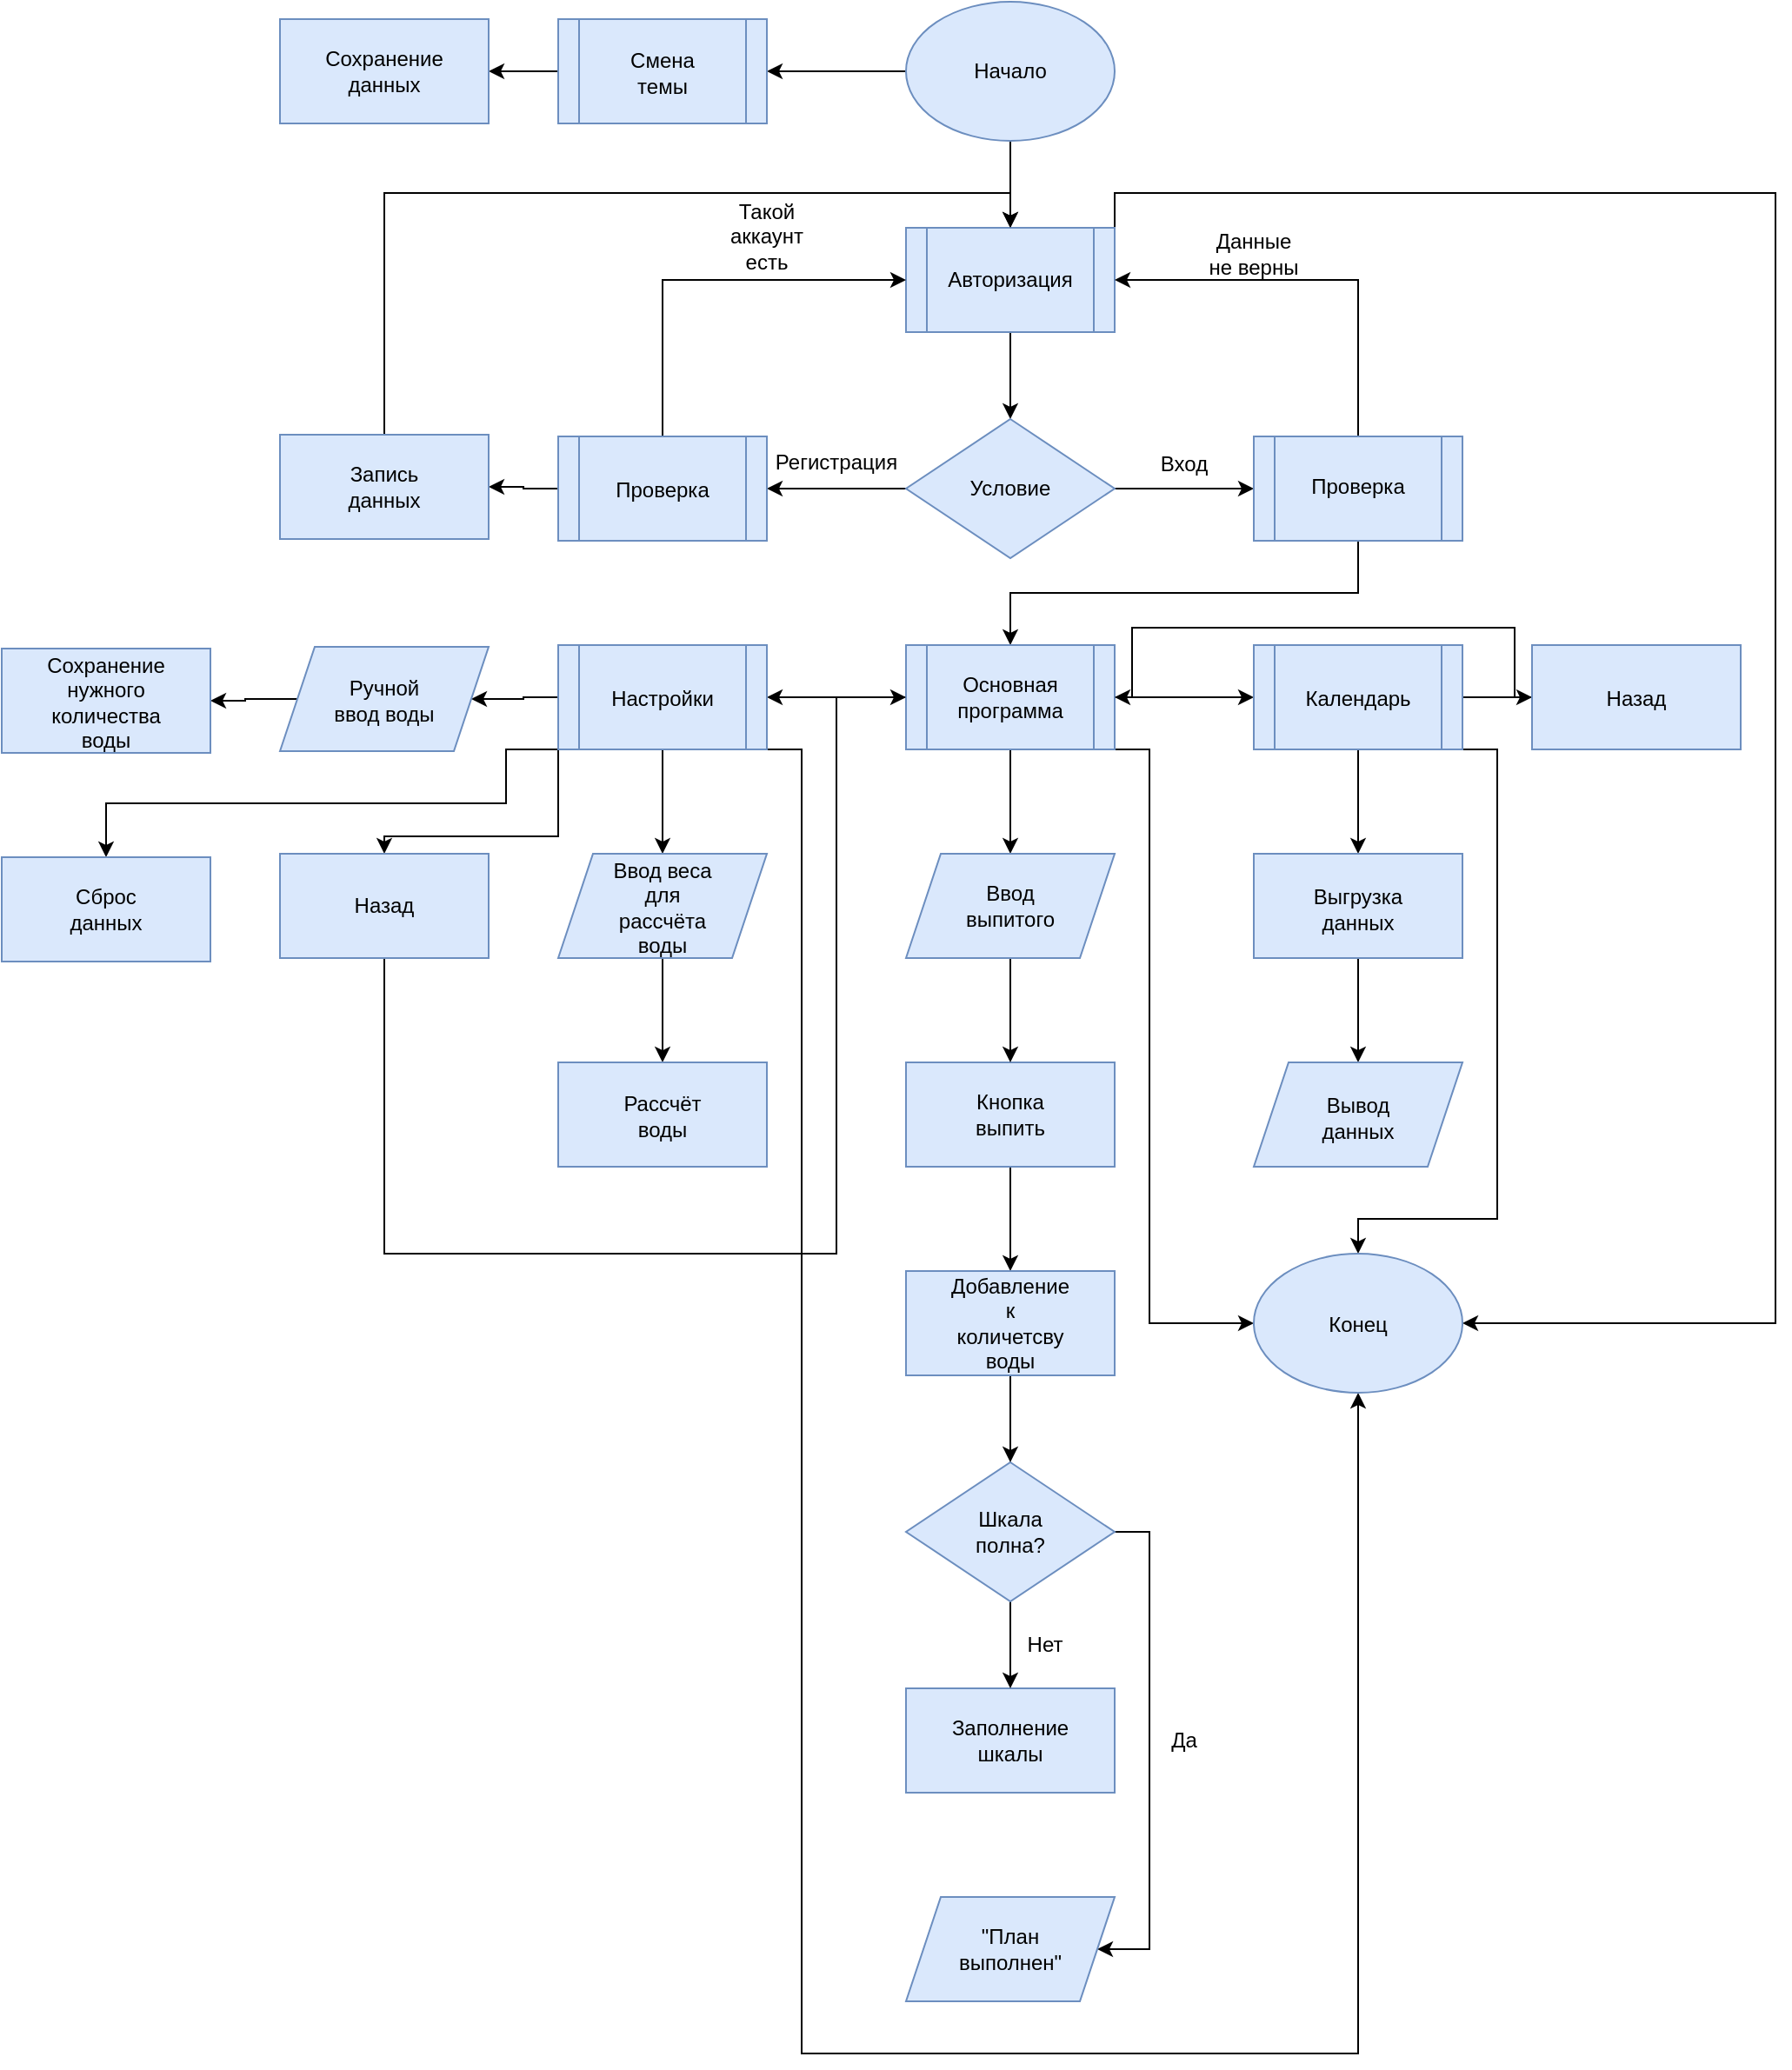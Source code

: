 <mxfile version="26.0.16">
  <diagram name="Страница — 1" id="RqVbXCjiGJVNsj5cmHAD">
    <mxGraphModel dx="2232" dy="958" grid="1" gridSize="10" guides="1" tooltips="1" connect="1" arrows="1" fold="1" page="1" pageScale="1" pageWidth="827" pageHeight="1169" math="0" shadow="0">
      <root>
        <mxCell id="0" />
        <mxCell id="1" parent="0" />
        <mxCell id="w1-309nOg3SuBNc0wY5J-60" style="edgeStyle=orthogonalEdgeStyle;rounded=0;orthogonalLoop=1;jettySize=auto;html=1;exitX=0;exitY=0.5;exitDx=0;exitDy=0;entryX=1;entryY=0.5;entryDx=0;entryDy=0;" edge="1" parent="1" source="w1-309nOg3SuBNc0wY5J-1" target="w1-309nOg3SuBNc0wY5J-16">
          <mxGeometry relative="1" as="geometry" />
        </mxCell>
        <mxCell id="w1-309nOg3SuBNc0wY5J-62" style="edgeStyle=orthogonalEdgeStyle;rounded=0;orthogonalLoop=1;jettySize=auto;html=1;exitX=0.5;exitY=1;exitDx=0;exitDy=0;entryX=0.5;entryY=0;entryDx=0;entryDy=0;" edge="1" parent="1" source="w1-309nOg3SuBNc0wY5J-1" target="w1-309nOg3SuBNc0wY5J-3">
          <mxGeometry relative="1" as="geometry" />
        </mxCell>
        <mxCell id="w1-309nOg3SuBNc0wY5J-1" value="" style="ellipse;whiteSpace=wrap;html=1;fillColor=#dae8fc;strokeColor=#6c8ebf;" vertex="1" parent="1">
          <mxGeometry x="360" width="120" height="80" as="geometry" />
        </mxCell>
        <mxCell id="w1-309nOg3SuBNc0wY5J-2" value="Начало" style="text;html=1;align=center;verticalAlign=middle;whiteSpace=wrap;rounded=0;" vertex="1" parent="1">
          <mxGeometry x="390" y="25" width="60" height="30" as="geometry" />
        </mxCell>
        <mxCell id="w1-309nOg3SuBNc0wY5J-63" style="edgeStyle=orthogonalEdgeStyle;rounded=0;orthogonalLoop=1;jettySize=auto;html=1;exitX=0.5;exitY=1;exitDx=0;exitDy=0;entryX=0.5;entryY=0;entryDx=0;entryDy=0;" edge="1" parent="1" source="w1-309nOg3SuBNc0wY5J-3" target="w1-309nOg3SuBNc0wY5J-5">
          <mxGeometry relative="1" as="geometry" />
        </mxCell>
        <mxCell id="w1-309nOg3SuBNc0wY5J-104" style="edgeStyle=orthogonalEdgeStyle;rounded=0;orthogonalLoop=1;jettySize=auto;html=1;exitX=1;exitY=0;exitDx=0;exitDy=0;entryX=1;entryY=0.5;entryDx=0;entryDy=0;" edge="1" parent="1" source="w1-309nOg3SuBNc0wY5J-3" target="w1-309nOg3SuBNc0wY5J-99">
          <mxGeometry relative="1" as="geometry">
            <Array as="points">
              <mxPoint x="480" y="110" />
              <mxPoint x="860" y="110" />
              <mxPoint x="860" y="760" />
            </Array>
          </mxGeometry>
        </mxCell>
        <mxCell id="w1-309nOg3SuBNc0wY5J-3" value="" style="shape=process;whiteSpace=wrap;html=1;backgroundOutline=1;fillColor=#dae8fc;strokeColor=#6c8ebf;" vertex="1" parent="1">
          <mxGeometry x="360" y="130" width="120" height="60" as="geometry" />
        </mxCell>
        <mxCell id="w1-309nOg3SuBNc0wY5J-4" value="Авторизация" style="text;html=1;align=center;verticalAlign=middle;whiteSpace=wrap;rounded=0;" vertex="1" parent="1">
          <mxGeometry x="390" y="145" width="60" height="30" as="geometry" />
        </mxCell>
        <mxCell id="w1-309nOg3SuBNc0wY5J-65" style="edgeStyle=orthogonalEdgeStyle;rounded=0;orthogonalLoop=1;jettySize=auto;html=1;exitX=0;exitY=0.5;exitDx=0;exitDy=0;entryX=1;entryY=0.5;entryDx=0;entryDy=0;" edge="1" parent="1" source="w1-309nOg3SuBNc0wY5J-5" target="w1-309nOg3SuBNc0wY5J-7">
          <mxGeometry relative="1" as="geometry" />
        </mxCell>
        <mxCell id="w1-309nOg3SuBNc0wY5J-66" style="edgeStyle=orthogonalEdgeStyle;rounded=0;orthogonalLoop=1;jettySize=auto;html=1;exitX=1;exitY=0.5;exitDx=0;exitDy=0;entryX=0;entryY=0.5;entryDx=0;entryDy=0;" edge="1" parent="1" source="w1-309nOg3SuBNc0wY5J-5" target="w1-309nOg3SuBNc0wY5J-9">
          <mxGeometry relative="1" as="geometry" />
        </mxCell>
        <mxCell id="w1-309nOg3SuBNc0wY5J-5" value="" style="rhombus;whiteSpace=wrap;html=1;fillColor=#dae8fc;strokeColor=#6c8ebf;" vertex="1" parent="1">
          <mxGeometry x="360" y="240" width="120" height="80" as="geometry" />
        </mxCell>
        <mxCell id="w1-309nOg3SuBNc0wY5J-6" value="Условие" style="text;html=1;align=center;verticalAlign=middle;whiteSpace=wrap;rounded=0;" vertex="1" parent="1">
          <mxGeometry x="390" y="265" width="60" height="30" as="geometry" />
        </mxCell>
        <mxCell id="w1-309nOg3SuBNc0wY5J-68" style="edgeStyle=orthogonalEdgeStyle;rounded=0;orthogonalLoop=1;jettySize=auto;html=1;exitX=0.5;exitY=0;exitDx=0;exitDy=0;entryX=0;entryY=0.5;entryDx=0;entryDy=0;" edge="1" parent="1" source="w1-309nOg3SuBNc0wY5J-7" target="w1-309nOg3SuBNc0wY5J-3">
          <mxGeometry relative="1" as="geometry" />
        </mxCell>
        <mxCell id="w1-309nOg3SuBNc0wY5J-69" style="edgeStyle=orthogonalEdgeStyle;rounded=0;orthogonalLoop=1;jettySize=auto;html=1;exitX=0;exitY=0.5;exitDx=0;exitDy=0;entryX=1;entryY=0.5;entryDx=0;entryDy=0;" edge="1" parent="1" source="w1-309nOg3SuBNc0wY5J-7" target="w1-309nOg3SuBNc0wY5J-13">
          <mxGeometry relative="1" as="geometry" />
        </mxCell>
        <mxCell id="w1-309nOg3SuBNc0wY5J-7" value="" style="shape=process;whiteSpace=wrap;html=1;backgroundOutline=1;fillColor=#dae8fc;strokeColor=#6c8ebf;" vertex="1" parent="1">
          <mxGeometry x="160" y="250" width="120" height="60" as="geometry" />
        </mxCell>
        <mxCell id="w1-309nOg3SuBNc0wY5J-8" value="Проверка" style="text;html=1;align=center;verticalAlign=middle;whiteSpace=wrap;rounded=0;" vertex="1" parent="1">
          <mxGeometry x="190" y="266" width="60" height="30" as="geometry" />
        </mxCell>
        <mxCell id="w1-309nOg3SuBNc0wY5J-67" style="edgeStyle=orthogonalEdgeStyle;rounded=0;orthogonalLoop=1;jettySize=auto;html=1;exitX=0.5;exitY=0;exitDx=0;exitDy=0;entryX=1;entryY=0.5;entryDx=0;entryDy=0;" edge="1" parent="1" source="w1-309nOg3SuBNc0wY5J-9" target="w1-309nOg3SuBNc0wY5J-3">
          <mxGeometry relative="1" as="geometry" />
        </mxCell>
        <mxCell id="w1-309nOg3SuBNc0wY5J-72" style="edgeStyle=orthogonalEdgeStyle;rounded=0;orthogonalLoop=1;jettySize=auto;html=1;exitX=0.5;exitY=1;exitDx=0;exitDy=0;entryX=0.5;entryY=0;entryDx=0;entryDy=0;" edge="1" parent="1" source="w1-309nOg3SuBNc0wY5J-9" target="w1-309nOg3SuBNc0wY5J-19">
          <mxGeometry relative="1" as="geometry" />
        </mxCell>
        <mxCell id="w1-309nOg3SuBNc0wY5J-9" value="" style="shape=process;whiteSpace=wrap;html=1;backgroundOutline=1;fillColor=#dae8fc;strokeColor=#6c8ebf;" vertex="1" parent="1">
          <mxGeometry x="560" y="250" width="120" height="60" as="geometry" />
        </mxCell>
        <mxCell id="w1-309nOg3SuBNc0wY5J-10" value="Проверка" style="text;html=1;align=center;verticalAlign=middle;whiteSpace=wrap;rounded=0;" vertex="1" parent="1">
          <mxGeometry x="590" y="264" width="60" height="30" as="geometry" />
        </mxCell>
        <mxCell id="w1-309nOg3SuBNc0wY5J-11" value="Регистрация" style="text;html=1;align=center;verticalAlign=middle;whiteSpace=wrap;rounded=0;" vertex="1" parent="1">
          <mxGeometry x="290" y="250" width="60" height="30" as="geometry" />
        </mxCell>
        <mxCell id="w1-309nOg3SuBNc0wY5J-12" value="Вход" style="text;html=1;align=center;verticalAlign=middle;whiteSpace=wrap;rounded=0;" vertex="1" parent="1">
          <mxGeometry x="490" y="251" width="60" height="30" as="geometry" />
        </mxCell>
        <mxCell id="w1-309nOg3SuBNc0wY5J-71" style="edgeStyle=orthogonalEdgeStyle;rounded=0;orthogonalLoop=1;jettySize=auto;html=1;exitX=0.5;exitY=0;exitDx=0;exitDy=0;entryX=0.5;entryY=0;entryDx=0;entryDy=0;" edge="1" parent="1" source="w1-309nOg3SuBNc0wY5J-13" target="w1-309nOg3SuBNc0wY5J-3">
          <mxGeometry relative="1" as="geometry" />
        </mxCell>
        <mxCell id="w1-309nOg3SuBNc0wY5J-13" value="" style="rounded=0;whiteSpace=wrap;html=1;fillColor=#dae8fc;strokeColor=#6c8ebf;" vertex="1" parent="1">
          <mxGeometry y="249" width="120" height="60" as="geometry" />
        </mxCell>
        <mxCell id="w1-309nOg3SuBNc0wY5J-14" value="Запись данных" style="text;html=1;align=center;verticalAlign=middle;whiteSpace=wrap;rounded=0;" vertex="1" parent="1">
          <mxGeometry x="30" y="264" width="60" height="30" as="geometry" />
        </mxCell>
        <mxCell id="w1-309nOg3SuBNc0wY5J-15" value="Такой аккаунт есть" style="text;html=1;align=center;verticalAlign=middle;whiteSpace=wrap;rounded=0;" vertex="1" parent="1">
          <mxGeometry x="250" y="120" width="60" height="30" as="geometry" />
        </mxCell>
        <mxCell id="w1-309nOg3SuBNc0wY5J-61" style="edgeStyle=orthogonalEdgeStyle;rounded=0;orthogonalLoop=1;jettySize=auto;html=1;exitX=0;exitY=0.5;exitDx=0;exitDy=0;entryX=1;entryY=0.5;entryDx=0;entryDy=0;" edge="1" parent="1" source="w1-309nOg3SuBNc0wY5J-16" target="w1-309nOg3SuBNc0wY5J-58">
          <mxGeometry relative="1" as="geometry" />
        </mxCell>
        <mxCell id="w1-309nOg3SuBNc0wY5J-16" value="" style="shape=process;whiteSpace=wrap;html=1;backgroundOutline=1;fillColor=#dae8fc;strokeColor=#6c8ebf;" vertex="1" parent="1">
          <mxGeometry x="160" y="10" width="120" height="60" as="geometry" />
        </mxCell>
        <mxCell id="w1-309nOg3SuBNc0wY5J-17" value="Смена темы" style="text;html=1;align=center;verticalAlign=middle;whiteSpace=wrap;rounded=0;" vertex="1" parent="1">
          <mxGeometry x="190" y="26" width="60" height="30" as="geometry" />
        </mxCell>
        <mxCell id="w1-309nOg3SuBNc0wY5J-18" value="Данные не верны" style="text;html=1;align=center;verticalAlign=middle;whiteSpace=wrap;rounded=0;" vertex="1" parent="1">
          <mxGeometry x="530" y="130" width="60" height="30" as="geometry" />
        </mxCell>
        <mxCell id="w1-309nOg3SuBNc0wY5J-73" style="edgeStyle=orthogonalEdgeStyle;rounded=0;orthogonalLoop=1;jettySize=auto;html=1;exitX=1;exitY=0.5;exitDx=0;exitDy=0;entryX=0;entryY=0.5;entryDx=0;entryDy=0;" edge="1" parent="1" source="w1-309nOg3SuBNc0wY5J-19" target="w1-309nOg3SuBNc0wY5J-39">
          <mxGeometry relative="1" as="geometry" />
        </mxCell>
        <mxCell id="w1-309nOg3SuBNc0wY5J-80" style="edgeStyle=orthogonalEdgeStyle;rounded=0;orthogonalLoop=1;jettySize=auto;html=1;exitX=0.5;exitY=1;exitDx=0;exitDy=0;entryX=0.5;entryY=0;entryDx=0;entryDy=0;" edge="1" parent="1" source="w1-309nOg3SuBNc0wY5J-19" target="w1-309nOg3SuBNc0wY5J-33">
          <mxGeometry relative="1" as="geometry" />
        </mxCell>
        <mxCell id="w1-309nOg3SuBNc0wY5J-88" style="edgeStyle=orthogonalEdgeStyle;rounded=0;orthogonalLoop=1;jettySize=auto;html=1;exitX=0;exitY=0.5;exitDx=0;exitDy=0;entryX=1;entryY=0.5;entryDx=0;entryDy=0;" edge="1" parent="1" source="w1-309nOg3SuBNc0wY5J-19" target="w1-309nOg3SuBNc0wY5J-37">
          <mxGeometry relative="1" as="geometry" />
        </mxCell>
        <mxCell id="w1-309nOg3SuBNc0wY5J-102" style="edgeStyle=orthogonalEdgeStyle;rounded=0;orthogonalLoop=1;jettySize=auto;html=1;exitX=1;exitY=1;exitDx=0;exitDy=0;entryX=0;entryY=0.5;entryDx=0;entryDy=0;" edge="1" parent="1" source="w1-309nOg3SuBNc0wY5J-19" target="w1-309nOg3SuBNc0wY5J-99">
          <mxGeometry relative="1" as="geometry">
            <Array as="points">
              <mxPoint x="500" y="430" />
              <mxPoint x="500" y="760" />
            </Array>
          </mxGeometry>
        </mxCell>
        <mxCell id="w1-309nOg3SuBNc0wY5J-19" value="" style="shape=process;whiteSpace=wrap;html=1;backgroundOutline=1;fillColor=#dae8fc;strokeColor=#6c8ebf;" vertex="1" parent="1">
          <mxGeometry x="360" y="370" width="120" height="60" as="geometry" />
        </mxCell>
        <mxCell id="w1-309nOg3SuBNc0wY5J-20" value="Основная программа" style="text;html=1;align=center;verticalAlign=middle;whiteSpace=wrap;rounded=0;" vertex="1" parent="1">
          <mxGeometry x="390" y="385" width="60" height="30" as="geometry" />
        </mxCell>
        <mxCell id="w1-309nOg3SuBNc0wY5J-82" style="edgeStyle=orthogonalEdgeStyle;rounded=0;orthogonalLoop=1;jettySize=auto;html=1;exitX=0.5;exitY=1;exitDx=0;exitDy=0;entryX=0.5;entryY=0;entryDx=0;entryDy=0;" edge="1" parent="1" source="w1-309nOg3SuBNc0wY5J-23" target="w1-309nOg3SuBNc0wY5J-30">
          <mxGeometry relative="1" as="geometry" />
        </mxCell>
        <mxCell id="w1-309nOg3SuBNc0wY5J-23" value="" style="rounded=0;whiteSpace=wrap;html=1;fillColor=#dae8fc;strokeColor=#6c8ebf;" vertex="1" parent="1">
          <mxGeometry x="360" y="610" width="120" height="60" as="geometry" />
        </mxCell>
        <mxCell id="w1-309nOg3SuBNc0wY5J-24" value="Кнопка выпить" style="text;html=1;align=center;verticalAlign=middle;whiteSpace=wrap;rounded=0;" vertex="1" parent="1">
          <mxGeometry x="390" y="625" width="60" height="30" as="geometry" />
        </mxCell>
        <mxCell id="w1-309nOg3SuBNc0wY5J-25" value="" style="rounded=0;whiteSpace=wrap;html=1;fillColor=#dae8fc;strokeColor=#6c8ebf;" vertex="1" parent="1">
          <mxGeometry x="360" y="970" width="120" height="60" as="geometry" />
        </mxCell>
        <mxCell id="w1-309nOg3SuBNc0wY5J-26" value="Заполнение шкалы" style="text;html=1;align=center;verticalAlign=middle;whiteSpace=wrap;rounded=0;" vertex="1" parent="1">
          <mxGeometry x="390" y="985" width="60" height="30" as="geometry" />
        </mxCell>
        <mxCell id="w1-309nOg3SuBNc0wY5J-84" style="edgeStyle=orthogonalEdgeStyle;rounded=0;orthogonalLoop=1;jettySize=auto;html=1;exitX=0.5;exitY=1;exitDx=0;exitDy=0;entryX=0.5;entryY=0;entryDx=0;entryDy=0;" edge="1" parent="1" source="w1-309nOg3SuBNc0wY5J-27" target="w1-309nOg3SuBNc0wY5J-25">
          <mxGeometry relative="1" as="geometry" />
        </mxCell>
        <mxCell id="w1-309nOg3SuBNc0wY5J-85" style="edgeStyle=orthogonalEdgeStyle;rounded=0;orthogonalLoop=1;jettySize=auto;html=1;exitX=1;exitY=0.5;exitDx=0;exitDy=0;entryX=1;entryY=0.5;entryDx=0;entryDy=0;" edge="1" parent="1" source="w1-309nOg3SuBNc0wY5J-27" target="w1-309nOg3SuBNc0wY5J-35">
          <mxGeometry relative="1" as="geometry">
            <Array as="points">
              <mxPoint x="500" y="880" />
              <mxPoint x="500" y="1120" />
            </Array>
          </mxGeometry>
        </mxCell>
        <mxCell id="w1-309nOg3SuBNc0wY5J-27" value="" style="rhombus;whiteSpace=wrap;html=1;fillColor=#dae8fc;strokeColor=#6c8ebf;" vertex="1" parent="1">
          <mxGeometry x="360" y="840" width="120" height="80" as="geometry" />
        </mxCell>
        <mxCell id="w1-309nOg3SuBNc0wY5J-28" value="Шкала полна?" style="text;html=1;align=center;verticalAlign=middle;whiteSpace=wrap;rounded=0;" vertex="1" parent="1">
          <mxGeometry x="390" y="865" width="60" height="30" as="geometry" />
        </mxCell>
        <mxCell id="w1-309nOg3SuBNc0wY5J-83" style="edgeStyle=orthogonalEdgeStyle;rounded=0;orthogonalLoop=1;jettySize=auto;html=1;exitX=0.5;exitY=1;exitDx=0;exitDy=0;entryX=0.5;entryY=0;entryDx=0;entryDy=0;" edge="1" parent="1" source="w1-309nOg3SuBNc0wY5J-30" target="w1-309nOg3SuBNc0wY5J-27">
          <mxGeometry relative="1" as="geometry" />
        </mxCell>
        <mxCell id="w1-309nOg3SuBNc0wY5J-30" value="" style="rounded=0;whiteSpace=wrap;html=1;fillColor=#dae8fc;strokeColor=#6c8ebf;" vertex="1" parent="1">
          <mxGeometry x="360" y="730" width="120" height="60" as="geometry" />
        </mxCell>
        <mxCell id="w1-309nOg3SuBNc0wY5J-31" value="Добавление к количетсву воды" style="text;html=1;align=center;verticalAlign=middle;whiteSpace=wrap;rounded=0;" vertex="1" parent="1">
          <mxGeometry x="390" y="745" width="60" height="30" as="geometry" />
        </mxCell>
        <mxCell id="w1-309nOg3SuBNc0wY5J-81" style="edgeStyle=orthogonalEdgeStyle;rounded=0;orthogonalLoop=1;jettySize=auto;html=1;exitX=0.5;exitY=1;exitDx=0;exitDy=0;entryX=0.5;entryY=0;entryDx=0;entryDy=0;" edge="1" parent="1" source="w1-309nOg3SuBNc0wY5J-33" target="w1-309nOg3SuBNc0wY5J-23">
          <mxGeometry relative="1" as="geometry" />
        </mxCell>
        <mxCell id="w1-309nOg3SuBNc0wY5J-33" value="" style="shape=parallelogram;perimeter=parallelogramPerimeter;whiteSpace=wrap;html=1;fixedSize=1;fillColor=#dae8fc;strokeColor=#6c8ebf;" vertex="1" parent="1">
          <mxGeometry x="360" y="490" width="120" height="60" as="geometry" />
        </mxCell>
        <mxCell id="w1-309nOg3SuBNc0wY5J-34" value="Ввод выпитого" style="text;html=1;align=center;verticalAlign=middle;whiteSpace=wrap;rounded=0;" vertex="1" parent="1">
          <mxGeometry x="390" y="505" width="60" height="30" as="geometry" />
        </mxCell>
        <mxCell id="w1-309nOg3SuBNc0wY5J-35" value="" style="shape=parallelogram;perimeter=parallelogramPerimeter;whiteSpace=wrap;html=1;fixedSize=1;fillColor=#dae8fc;strokeColor=#6c8ebf;" vertex="1" parent="1">
          <mxGeometry x="360" y="1090" width="120" height="60" as="geometry" />
        </mxCell>
        <mxCell id="w1-309nOg3SuBNc0wY5J-36" value="&quot;План выполнен&quot;" style="text;html=1;align=center;verticalAlign=middle;whiteSpace=wrap;rounded=0;" vertex="1" parent="1">
          <mxGeometry x="390" y="1105" width="60" height="30" as="geometry" />
        </mxCell>
        <mxCell id="w1-309nOg3SuBNc0wY5J-89" style="edgeStyle=orthogonalEdgeStyle;rounded=0;orthogonalLoop=1;jettySize=auto;html=1;exitX=0;exitY=0.5;exitDx=0;exitDy=0;entryX=1;entryY=0.5;entryDx=0;entryDy=0;" edge="1" parent="1" source="w1-309nOg3SuBNc0wY5J-37" target="w1-309nOg3SuBNc0wY5J-48">
          <mxGeometry relative="1" as="geometry" />
        </mxCell>
        <mxCell id="w1-309nOg3SuBNc0wY5J-91" style="edgeStyle=orthogonalEdgeStyle;rounded=0;orthogonalLoop=1;jettySize=auto;html=1;exitX=0;exitY=1;exitDx=0;exitDy=0;entryX=0.5;entryY=0;entryDx=0;entryDy=0;" edge="1" parent="1" source="w1-309nOg3SuBNc0wY5J-37" target="w1-309nOg3SuBNc0wY5J-52">
          <mxGeometry relative="1" as="geometry">
            <Array as="points">
              <mxPoint x="130" y="430" />
              <mxPoint x="130" y="461" />
              <mxPoint x="-100" y="461" />
            </Array>
          </mxGeometry>
        </mxCell>
        <mxCell id="w1-309nOg3SuBNc0wY5J-92" style="edgeStyle=orthogonalEdgeStyle;rounded=0;orthogonalLoop=1;jettySize=auto;html=1;exitX=0.5;exitY=1;exitDx=0;exitDy=0;entryX=0.5;entryY=0;entryDx=0;entryDy=0;" edge="1" parent="1" source="w1-309nOg3SuBNc0wY5J-37" target="w1-309nOg3SuBNc0wY5J-44">
          <mxGeometry relative="1" as="geometry" />
        </mxCell>
        <mxCell id="w1-309nOg3SuBNc0wY5J-97" style="edgeStyle=orthogonalEdgeStyle;rounded=0;orthogonalLoop=1;jettySize=auto;html=1;exitX=0;exitY=1;exitDx=0;exitDy=0;entryX=0.5;entryY=0;entryDx=0;entryDy=0;" edge="1" parent="1" source="w1-309nOg3SuBNc0wY5J-37" target="w1-309nOg3SuBNc0wY5J-95">
          <mxGeometry relative="1" as="geometry">
            <Array as="points">
              <mxPoint x="160" y="480" />
              <mxPoint x="60" y="480" />
            </Array>
          </mxGeometry>
        </mxCell>
        <mxCell id="w1-309nOg3SuBNc0wY5J-103" style="edgeStyle=orthogonalEdgeStyle;rounded=0;orthogonalLoop=1;jettySize=auto;html=1;exitX=1;exitY=1;exitDx=0;exitDy=0;entryX=0.5;entryY=1;entryDx=0;entryDy=0;" edge="1" parent="1" source="w1-309nOg3SuBNc0wY5J-37" target="w1-309nOg3SuBNc0wY5J-99">
          <mxGeometry relative="1" as="geometry">
            <Array as="points">
              <mxPoint x="300" y="430" />
              <mxPoint x="300" y="1180" />
              <mxPoint x="620" y="1180" />
            </Array>
          </mxGeometry>
        </mxCell>
        <mxCell id="w1-309nOg3SuBNc0wY5J-37" value="" style="shape=process;whiteSpace=wrap;html=1;backgroundOutline=1;fillColor=#dae8fc;strokeColor=#6c8ebf;" vertex="1" parent="1">
          <mxGeometry x="160" y="370" width="120" height="60" as="geometry" />
        </mxCell>
        <mxCell id="w1-309nOg3SuBNc0wY5J-38" value="Настройки" style="text;html=1;align=center;verticalAlign=middle;whiteSpace=wrap;rounded=0;" vertex="1" parent="1">
          <mxGeometry x="190" y="386" width="60" height="30" as="geometry" />
        </mxCell>
        <mxCell id="w1-309nOg3SuBNc0wY5J-74" style="edgeStyle=orthogonalEdgeStyle;rounded=0;orthogonalLoop=1;jettySize=auto;html=1;exitX=0.5;exitY=1;exitDx=0;exitDy=0;entryX=0.5;entryY=0;entryDx=0;entryDy=0;" edge="1" parent="1" source="w1-309nOg3SuBNc0wY5J-39" target="w1-309nOg3SuBNc0wY5J-54">
          <mxGeometry relative="1" as="geometry" />
        </mxCell>
        <mxCell id="w1-309nOg3SuBNc0wY5J-94" style="edgeStyle=orthogonalEdgeStyle;rounded=0;orthogonalLoop=1;jettySize=auto;html=1;exitX=1;exitY=0.5;exitDx=0;exitDy=0;entryX=0;entryY=0.5;entryDx=0;entryDy=0;" edge="1" parent="1" source="w1-309nOg3SuBNc0wY5J-39" target="w1-309nOg3SuBNc0wY5J-76">
          <mxGeometry relative="1" as="geometry" />
        </mxCell>
        <mxCell id="w1-309nOg3SuBNc0wY5J-101" style="edgeStyle=orthogonalEdgeStyle;rounded=0;orthogonalLoop=1;jettySize=auto;html=1;exitX=1;exitY=1;exitDx=0;exitDy=0;entryX=0.5;entryY=0;entryDx=0;entryDy=0;" edge="1" parent="1" source="w1-309nOg3SuBNc0wY5J-39" target="w1-309nOg3SuBNc0wY5J-99">
          <mxGeometry relative="1" as="geometry">
            <Array as="points">
              <mxPoint x="700" y="430" />
              <mxPoint x="700" y="700" />
              <mxPoint x="620" y="700" />
            </Array>
          </mxGeometry>
        </mxCell>
        <mxCell id="w1-309nOg3SuBNc0wY5J-39" value="" style="shape=process;whiteSpace=wrap;html=1;backgroundOutline=1;fillColor=#dae8fc;strokeColor=#6c8ebf;" vertex="1" parent="1">
          <mxGeometry x="560" y="370" width="120" height="60" as="geometry" />
        </mxCell>
        <mxCell id="w1-309nOg3SuBNc0wY5J-40" value="Календарь" style="text;html=1;align=center;verticalAlign=middle;whiteSpace=wrap;rounded=0;" vertex="1" parent="1">
          <mxGeometry x="590" y="386" width="60" height="30" as="geometry" />
        </mxCell>
        <mxCell id="w1-309nOg3SuBNc0wY5J-93" style="edgeStyle=orthogonalEdgeStyle;rounded=0;orthogonalLoop=1;jettySize=auto;html=1;exitX=0.5;exitY=1;exitDx=0;exitDy=0;entryX=0.5;entryY=0;entryDx=0;entryDy=0;" edge="1" parent="1" source="w1-309nOg3SuBNc0wY5J-44" target="w1-309nOg3SuBNc0wY5J-46">
          <mxGeometry relative="1" as="geometry" />
        </mxCell>
        <mxCell id="w1-309nOg3SuBNc0wY5J-44" value="" style="shape=parallelogram;perimeter=parallelogramPerimeter;whiteSpace=wrap;html=1;fixedSize=1;fillColor=#dae8fc;strokeColor=#6c8ebf;" vertex="1" parent="1">
          <mxGeometry x="160" y="490" width="120" height="60" as="geometry" />
        </mxCell>
        <mxCell id="w1-309nOg3SuBNc0wY5J-45" value="Ввод веса для рассчёта воды" style="text;html=1;align=center;verticalAlign=middle;whiteSpace=wrap;rounded=0;" vertex="1" parent="1">
          <mxGeometry x="190" y="506" width="60" height="30" as="geometry" />
        </mxCell>
        <mxCell id="w1-309nOg3SuBNc0wY5J-46" value="" style="rounded=0;whiteSpace=wrap;html=1;fillColor=#dae8fc;strokeColor=#6c8ebf;" vertex="1" parent="1">
          <mxGeometry x="160" y="610" width="120" height="60" as="geometry" />
        </mxCell>
        <mxCell id="w1-309nOg3SuBNc0wY5J-47" value="Рассчёт воды" style="text;html=1;align=center;verticalAlign=middle;whiteSpace=wrap;rounded=0;" vertex="1" parent="1">
          <mxGeometry x="190" y="626" width="60" height="30" as="geometry" />
        </mxCell>
        <mxCell id="w1-309nOg3SuBNc0wY5J-90" style="edgeStyle=orthogonalEdgeStyle;rounded=0;orthogonalLoop=1;jettySize=auto;html=1;exitX=0;exitY=0.5;exitDx=0;exitDy=0;entryX=1;entryY=0.5;entryDx=0;entryDy=0;" edge="1" parent="1" source="w1-309nOg3SuBNc0wY5J-48" target="w1-309nOg3SuBNc0wY5J-50">
          <mxGeometry relative="1" as="geometry" />
        </mxCell>
        <mxCell id="w1-309nOg3SuBNc0wY5J-48" value="" style="shape=parallelogram;perimeter=parallelogramPerimeter;whiteSpace=wrap;html=1;fixedSize=1;fillColor=#dae8fc;strokeColor=#6c8ebf;" vertex="1" parent="1">
          <mxGeometry y="371" width="120" height="60" as="geometry" />
        </mxCell>
        <mxCell id="w1-309nOg3SuBNc0wY5J-49" value="Ручной ввод воды" style="text;html=1;align=center;verticalAlign=middle;whiteSpace=wrap;rounded=0;" vertex="1" parent="1">
          <mxGeometry x="30" y="387" width="60" height="30" as="geometry" />
        </mxCell>
        <mxCell id="w1-309nOg3SuBNc0wY5J-50" value="" style="rounded=0;whiteSpace=wrap;html=1;fillColor=#dae8fc;strokeColor=#6c8ebf;" vertex="1" parent="1">
          <mxGeometry x="-160" y="372" width="120" height="60" as="geometry" />
        </mxCell>
        <mxCell id="w1-309nOg3SuBNc0wY5J-51" value="Сохранение нужного количества воды" style="text;html=1;align=center;verticalAlign=middle;whiteSpace=wrap;rounded=0;" vertex="1" parent="1">
          <mxGeometry x="-130" y="388" width="60" height="30" as="geometry" />
        </mxCell>
        <mxCell id="w1-309nOg3SuBNc0wY5J-52" value="" style="rounded=0;whiteSpace=wrap;html=1;fillColor=#dae8fc;strokeColor=#6c8ebf;" vertex="1" parent="1">
          <mxGeometry x="-160" y="492" width="120" height="60" as="geometry" />
        </mxCell>
        <mxCell id="w1-309nOg3SuBNc0wY5J-53" value="Сброс данных" style="text;html=1;align=center;verticalAlign=middle;whiteSpace=wrap;rounded=0;" vertex="1" parent="1">
          <mxGeometry x="-130" y="507" width="60" height="30" as="geometry" />
        </mxCell>
        <mxCell id="w1-309nOg3SuBNc0wY5J-75" style="edgeStyle=orthogonalEdgeStyle;rounded=0;orthogonalLoop=1;jettySize=auto;html=1;exitX=0.5;exitY=1;exitDx=0;exitDy=0;entryX=0.5;entryY=0;entryDx=0;entryDy=0;" edge="1" parent="1" source="w1-309nOg3SuBNc0wY5J-54" target="w1-309nOg3SuBNc0wY5J-56">
          <mxGeometry relative="1" as="geometry" />
        </mxCell>
        <mxCell id="w1-309nOg3SuBNc0wY5J-54" value="" style="rounded=0;whiteSpace=wrap;html=1;fillColor=#dae8fc;strokeColor=#6c8ebf;" vertex="1" parent="1">
          <mxGeometry x="560" y="490" width="120" height="60" as="geometry" />
        </mxCell>
        <mxCell id="w1-309nOg3SuBNc0wY5J-55" value="Выгрузка данных" style="text;html=1;align=center;verticalAlign=middle;whiteSpace=wrap;rounded=0;" vertex="1" parent="1">
          <mxGeometry x="590" y="507" width="60" height="30" as="geometry" />
        </mxCell>
        <mxCell id="w1-309nOg3SuBNc0wY5J-56" value="" style="shape=parallelogram;perimeter=parallelogramPerimeter;whiteSpace=wrap;html=1;fixedSize=1;fillColor=#dae8fc;strokeColor=#6c8ebf;" vertex="1" parent="1">
          <mxGeometry x="560" y="610" width="120" height="60" as="geometry" />
        </mxCell>
        <mxCell id="w1-309nOg3SuBNc0wY5J-57" value="Вывод данных" style="text;html=1;align=center;verticalAlign=middle;whiteSpace=wrap;rounded=0;" vertex="1" parent="1">
          <mxGeometry x="590" y="627" width="60" height="30" as="geometry" />
        </mxCell>
        <mxCell id="w1-309nOg3SuBNc0wY5J-58" value="" style="rounded=0;whiteSpace=wrap;html=1;fillColor=#dae8fc;strokeColor=#6c8ebf;" vertex="1" parent="1">
          <mxGeometry y="10" width="120" height="60" as="geometry" />
        </mxCell>
        <mxCell id="w1-309nOg3SuBNc0wY5J-59" value="Сохранение данных" style="text;html=1;align=center;verticalAlign=middle;whiteSpace=wrap;rounded=0;" vertex="1" parent="1">
          <mxGeometry x="30" y="25" width="60" height="30" as="geometry" />
        </mxCell>
        <mxCell id="w1-309nOg3SuBNc0wY5J-79" style="edgeStyle=orthogonalEdgeStyle;rounded=0;orthogonalLoop=1;jettySize=auto;html=1;exitX=0;exitY=0.5;exitDx=0;exitDy=0;entryX=1;entryY=0.5;entryDx=0;entryDy=0;" edge="1" parent="1" source="w1-309nOg3SuBNc0wY5J-76" target="w1-309nOg3SuBNc0wY5J-19">
          <mxGeometry relative="1" as="geometry">
            <Array as="points">
              <mxPoint x="710" y="400" />
              <mxPoint x="710" y="360" />
              <mxPoint x="490" y="360" />
              <mxPoint x="490" y="400" />
            </Array>
          </mxGeometry>
        </mxCell>
        <mxCell id="w1-309nOg3SuBNc0wY5J-76" value="" style="rounded=0;whiteSpace=wrap;html=1;fillColor=#dae8fc;strokeColor=#6c8ebf;" vertex="1" parent="1">
          <mxGeometry x="720" y="370" width="120" height="60" as="geometry" />
        </mxCell>
        <mxCell id="w1-309nOg3SuBNc0wY5J-77" value="Назад" style="text;html=1;align=center;verticalAlign=middle;whiteSpace=wrap;rounded=0;" vertex="1" parent="1">
          <mxGeometry x="750" y="386" width="60" height="30" as="geometry" />
        </mxCell>
        <mxCell id="w1-309nOg3SuBNc0wY5J-86" value="Да" style="text;html=1;align=center;verticalAlign=middle;whiteSpace=wrap;rounded=0;" vertex="1" parent="1">
          <mxGeometry x="490" y="985" width="60" height="30" as="geometry" />
        </mxCell>
        <mxCell id="w1-309nOg3SuBNc0wY5J-87" value="Нет" style="text;html=1;align=center;verticalAlign=middle;whiteSpace=wrap;rounded=0;" vertex="1" parent="1">
          <mxGeometry x="410" y="930" width="60" height="30" as="geometry" />
        </mxCell>
        <mxCell id="w1-309nOg3SuBNc0wY5J-98" style="edgeStyle=orthogonalEdgeStyle;rounded=0;orthogonalLoop=1;jettySize=auto;html=1;exitX=0.5;exitY=1;exitDx=0;exitDy=0;entryX=0;entryY=0.5;entryDx=0;entryDy=0;" edge="1" parent="1" source="w1-309nOg3SuBNc0wY5J-95" target="w1-309nOg3SuBNc0wY5J-19">
          <mxGeometry relative="1" as="geometry">
            <Array as="points">
              <mxPoint x="60" y="720" />
              <mxPoint x="320" y="720" />
              <mxPoint x="320" y="400" />
            </Array>
          </mxGeometry>
        </mxCell>
        <mxCell id="w1-309nOg3SuBNc0wY5J-95" value="" style="rounded=0;whiteSpace=wrap;html=1;fillColor=#dae8fc;strokeColor=#6c8ebf;" vertex="1" parent="1">
          <mxGeometry y="490" width="120" height="60" as="geometry" />
        </mxCell>
        <mxCell id="w1-309nOg3SuBNc0wY5J-96" value="Назад" style="text;html=1;align=center;verticalAlign=middle;whiteSpace=wrap;rounded=0;" vertex="1" parent="1">
          <mxGeometry x="30" y="505" width="60" height="30" as="geometry" />
        </mxCell>
        <mxCell id="w1-309nOg3SuBNc0wY5J-99" value="" style="ellipse;whiteSpace=wrap;html=1;fillColor=#dae8fc;strokeColor=#6c8ebf;" vertex="1" parent="1">
          <mxGeometry x="560" y="720" width="120" height="80" as="geometry" />
        </mxCell>
        <mxCell id="w1-309nOg3SuBNc0wY5J-100" value="Конец" style="text;html=1;align=center;verticalAlign=middle;whiteSpace=wrap;rounded=0;" vertex="1" parent="1">
          <mxGeometry x="590" y="746" width="60" height="30" as="geometry" />
        </mxCell>
      </root>
    </mxGraphModel>
  </diagram>
</mxfile>
